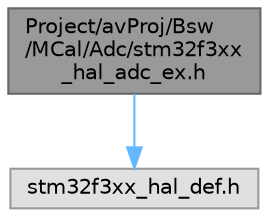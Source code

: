 digraph "Project/avProj/Bsw/MCal/Adc/stm32f3xx_hal_adc_ex.h"
{
 // LATEX_PDF_SIZE
  bgcolor="transparent";
  edge [fontname=Helvetica,fontsize=10,labelfontname=Helvetica,labelfontsize=10];
  node [fontname=Helvetica,fontsize=10,shape=box,height=0.2,width=0.4];
  Node1 [id="Node000001",label="Project/avProj/Bsw\l/MCal/Adc/stm32f3xx\l_hal_adc_ex.h",height=0.2,width=0.4,color="gray40", fillcolor="grey60", style="filled", fontcolor="black",tooltip="Header file containing functions prototypes of ADC HAL library."];
  Node1 -> Node2 [id="edge1_Node000001_Node000002",color="steelblue1",style="solid",tooltip=" "];
  Node2 [id="Node000002",label="stm32f3xx_hal_def.h",height=0.2,width=0.4,color="grey60", fillcolor="#E0E0E0", style="filled",tooltip=" "];
}
